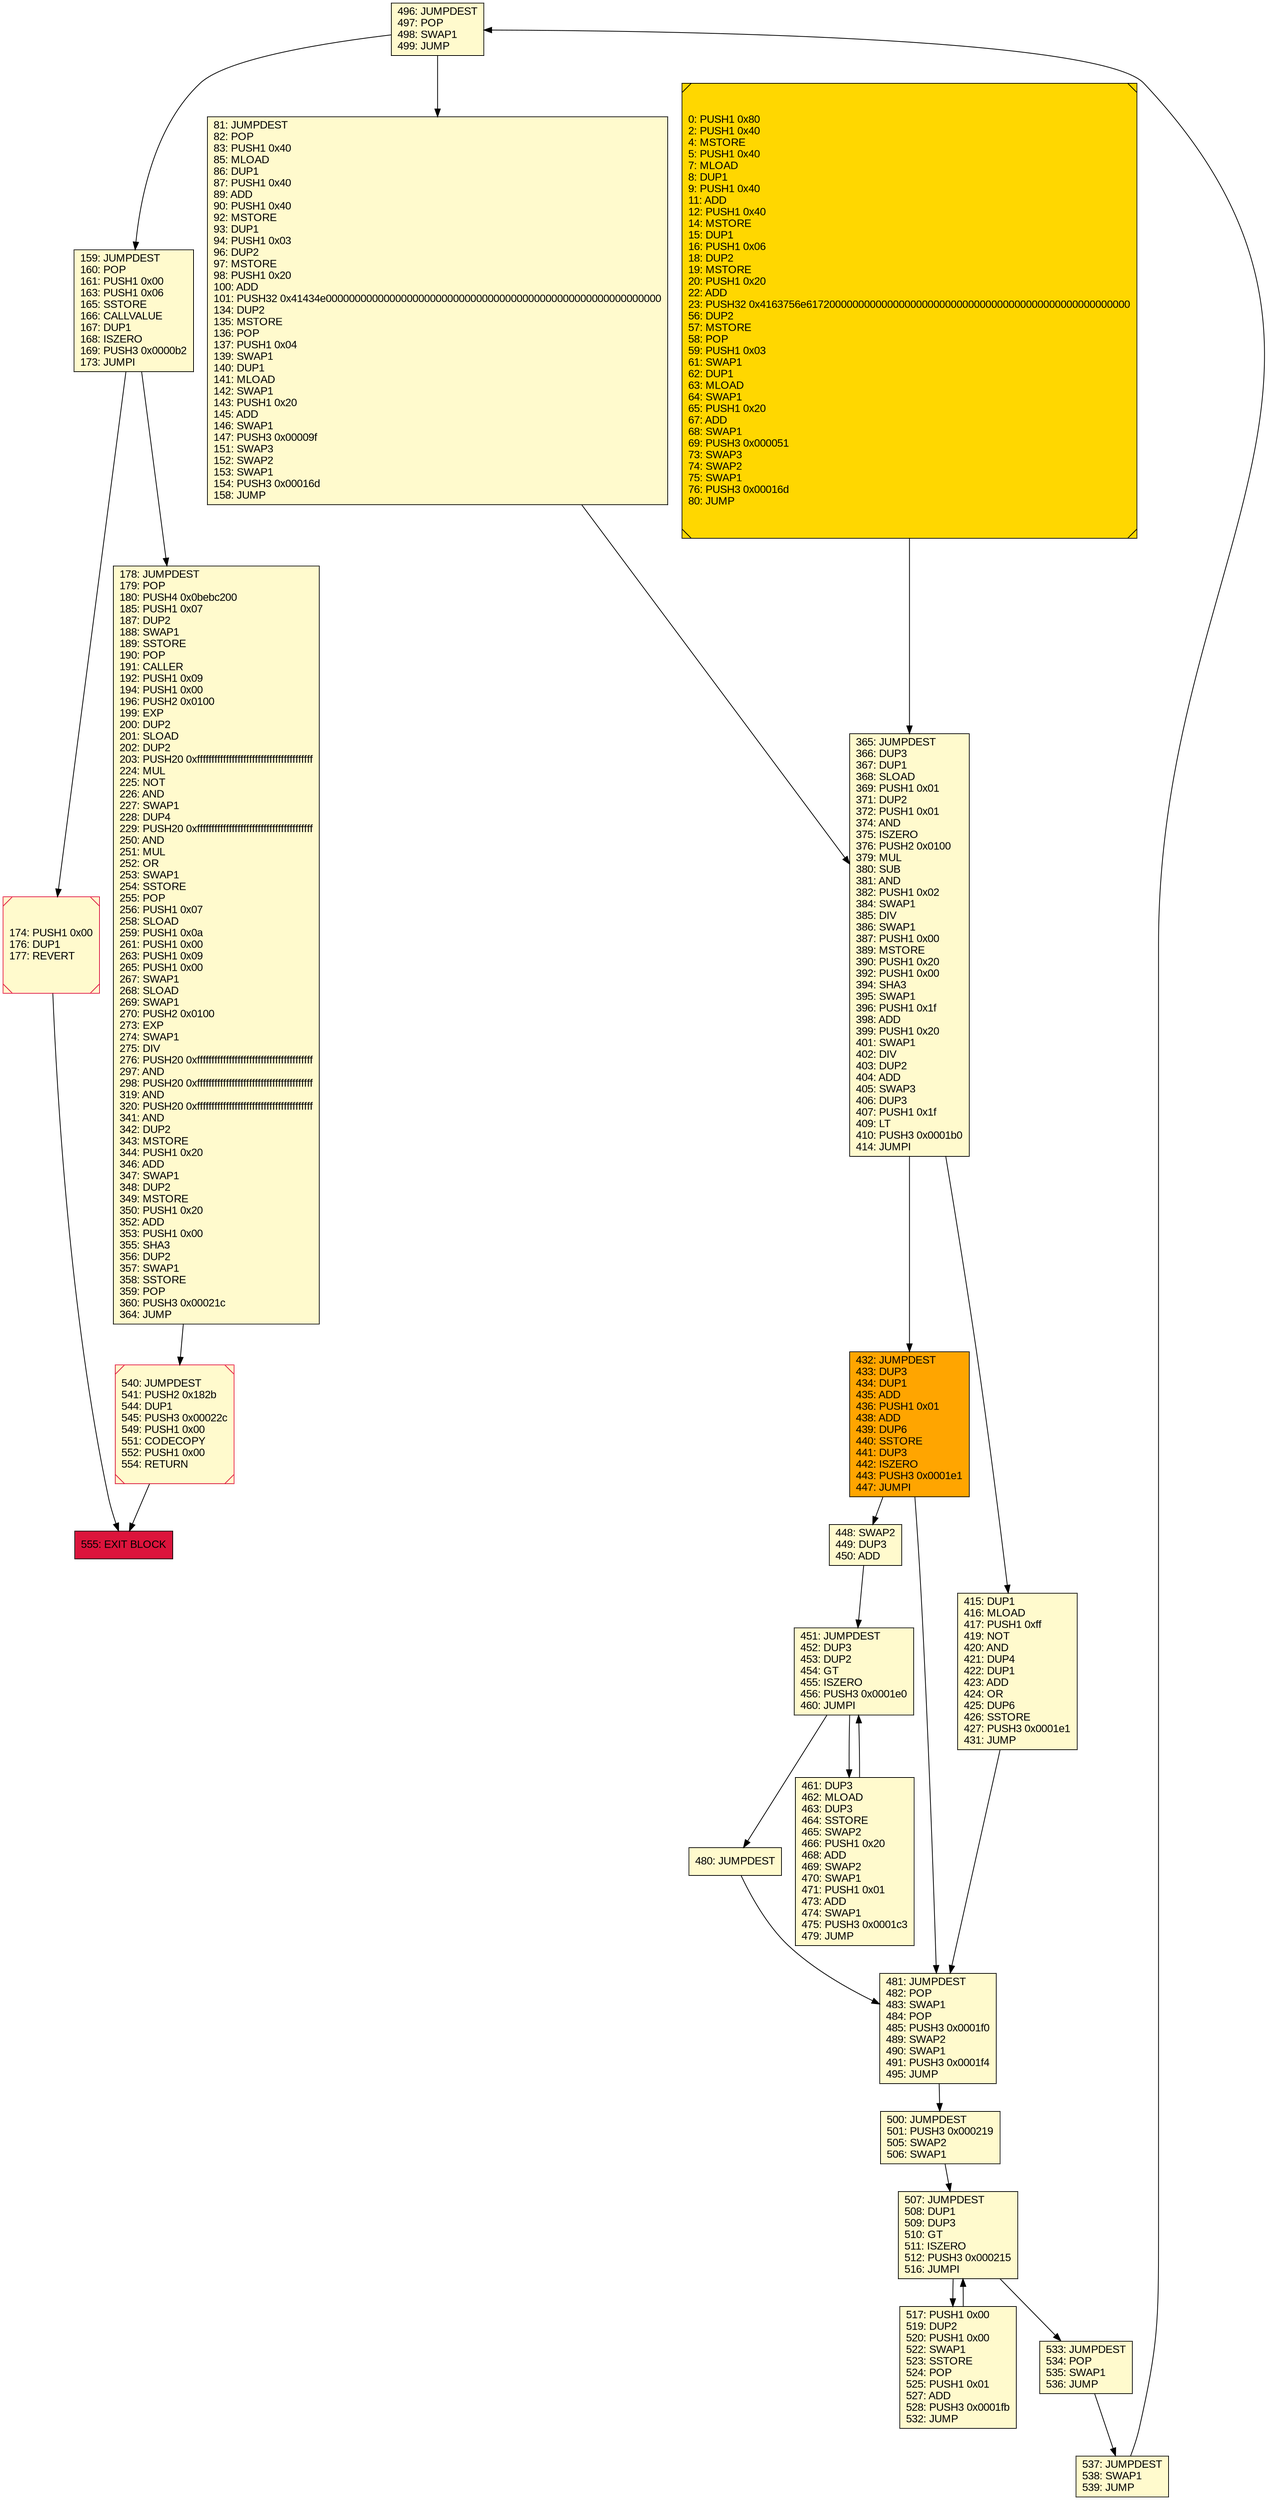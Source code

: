 digraph G {
bgcolor=transparent rankdir=UD;
node [shape=box style=filled color=black fillcolor=white fontname=arial fontcolor=black];
496 [label="496: JUMPDEST\l497: POP\l498: SWAP1\l499: JUMP\l" fillcolor=lemonchiffon ];
448 [label="448: SWAP2\l449: DUP3\l450: ADD\l" fillcolor=lemonchiffon ];
533 [label="533: JUMPDEST\l534: POP\l535: SWAP1\l536: JUMP\l" fillcolor=lemonchiffon ];
540 [label="540: JUMPDEST\l541: PUSH2 0x182b\l544: DUP1\l545: PUSH3 0x00022c\l549: PUSH1 0x00\l551: CODECOPY\l552: PUSH1 0x00\l554: RETURN\l" fillcolor=lemonchiffon shape=Msquare color=crimson ];
500 [label="500: JUMPDEST\l501: PUSH3 0x000219\l505: SWAP2\l506: SWAP1\l" fillcolor=lemonchiffon ];
555 [label="555: EXIT BLOCK\l" fillcolor=crimson ];
537 [label="537: JUMPDEST\l538: SWAP1\l539: JUMP\l" fillcolor=lemonchiffon ];
480 [label="480: JUMPDEST\l" fillcolor=lemonchiffon ];
451 [label="451: JUMPDEST\l452: DUP3\l453: DUP2\l454: GT\l455: ISZERO\l456: PUSH3 0x0001e0\l460: JUMPI\l" fillcolor=lemonchiffon ];
365 [label="365: JUMPDEST\l366: DUP3\l367: DUP1\l368: SLOAD\l369: PUSH1 0x01\l371: DUP2\l372: PUSH1 0x01\l374: AND\l375: ISZERO\l376: PUSH2 0x0100\l379: MUL\l380: SUB\l381: AND\l382: PUSH1 0x02\l384: SWAP1\l385: DIV\l386: SWAP1\l387: PUSH1 0x00\l389: MSTORE\l390: PUSH1 0x20\l392: PUSH1 0x00\l394: SHA3\l395: SWAP1\l396: PUSH1 0x1f\l398: ADD\l399: PUSH1 0x20\l401: SWAP1\l402: DIV\l403: DUP2\l404: ADD\l405: SWAP3\l406: DUP3\l407: PUSH1 0x1f\l409: LT\l410: PUSH3 0x0001b0\l414: JUMPI\l" fillcolor=lemonchiffon ];
174 [label="174: PUSH1 0x00\l176: DUP1\l177: REVERT\l" fillcolor=lemonchiffon shape=Msquare color=crimson ];
159 [label="159: JUMPDEST\l160: POP\l161: PUSH1 0x00\l163: PUSH1 0x06\l165: SSTORE\l166: CALLVALUE\l167: DUP1\l168: ISZERO\l169: PUSH3 0x0000b2\l173: JUMPI\l" fillcolor=lemonchiffon ];
81 [label="81: JUMPDEST\l82: POP\l83: PUSH1 0x40\l85: MLOAD\l86: DUP1\l87: PUSH1 0x40\l89: ADD\l90: PUSH1 0x40\l92: MSTORE\l93: DUP1\l94: PUSH1 0x03\l96: DUP2\l97: MSTORE\l98: PUSH1 0x20\l100: ADD\l101: PUSH32 0x41434e0000000000000000000000000000000000000000000000000000000000\l134: DUP2\l135: MSTORE\l136: POP\l137: PUSH1 0x04\l139: SWAP1\l140: DUP1\l141: MLOAD\l142: SWAP1\l143: PUSH1 0x20\l145: ADD\l146: SWAP1\l147: PUSH3 0x00009f\l151: SWAP3\l152: SWAP2\l153: SWAP1\l154: PUSH3 0x00016d\l158: JUMP\l" fillcolor=lemonchiffon ];
481 [label="481: JUMPDEST\l482: POP\l483: SWAP1\l484: POP\l485: PUSH3 0x0001f0\l489: SWAP2\l490: SWAP1\l491: PUSH3 0x0001f4\l495: JUMP\l" fillcolor=lemonchiffon ];
178 [label="178: JUMPDEST\l179: POP\l180: PUSH4 0x0bebc200\l185: PUSH1 0x07\l187: DUP2\l188: SWAP1\l189: SSTORE\l190: POP\l191: CALLER\l192: PUSH1 0x09\l194: PUSH1 0x00\l196: PUSH2 0x0100\l199: EXP\l200: DUP2\l201: SLOAD\l202: DUP2\l203: PUSH20 0xffffffffffffffffffffffffffffffffffffffff\l224: MUL\l225: NOT\l226: AND\l227: SWAP1\l228: DUP4\l229: PUSH20 0xffffffffffffffffffffffffffffffffffffffff\l250: AND\l251: MUL\l252: OR\l253: SWAP1\l254: SSTORE\l255: POP\l256: PUSH1 0x07\l258: SLOAD\l259: PUSH1 0x0a\l261: PUSH1 0x00\l263: PUSH1 0x09\l265: PUSH1 0x00\l267: SWAP1\l268: SLOAD\l269: SWAP1\l270: PUSH2 0x0100\l273: EXP\l274: SWAP1\l275: DIV\l276: PUSH20 0xffffffffffffffffffffffffffffffffffffffff\l297: AND\l298: PUSH20 0xffffffffffffffffffffffffffffffffffffffff\l319: AND\l320: PUSH20 0xffffffffffffffffffffffffffffffffffffffff\l341: AND\l342: DUP2\l343: MSTORE\l344: PUSH1 0x20\l346: ADD\l347: SWAP1\l348: DUP2\l349: MSTORE\l350: PUSH1 0x20\l352: ADD\l353: PUSH1 0x00\l355: SHA3\l356: DUP2\l357: SWAP1\l358: SSTORE\l359: POP\l360: PUSH3 0x00021c\l364: JUMP\l" fillcolor=lemonchiffon ];
432 [label="432: JUMPDEST\l433: DUP3\l434: DUP1\l435: ADD\l436: PUSH1 0x01\l438: ADD\l439: DUP6\l440: SSTORE\l441: DUP3\l442: ISZERO\l443: PUSH3 0x0001e1\l447: JUMPI\l" fillcolor=orange ];
517 [label="517: PUSH1 0x00\l519: DUP2\l520: PUSH1 0x00\l522: SWAP1\l523: SSTORE\l524: POP\l525: PUSH1 0x01\l527: ADD\l528: PUSH3 0x0001fb\l532: JUMP\l" fillcolor=lemonchiffon ];
461 [label="461: DUP3\l462: MLOAD\l463: DUP3\l464: SSTORE\l465: SWAP2\l466: PUSH1 0x20\l468: ADD\l469: SWAP2\l470: SWAP1\l471: PUSH1 0x01\l473: ADD\l474: SWAP1\l475: PUSH3 0x0001c3\l479: JUMP\l" fillcolor=lemonchiffon ];
415 [label="415: DUP1\l416: MLOAD\l417: PUSH1 0xff\l419: NOT\l420: AND\l421: DUP4\l422: DUP1\l423: ADD\l424: OR\l425: DUP6\l426: SSTORE\l427: PUSH3 0x0001e1\l431: JUMP\l" fillcolor=lemonchiffon ];
507 [label="507: JUMPDEST\l508: DUP1\l509: DUP3\l510: GT\l511: ISZERO\l512: PUSH3 0x000215\l516: JUMPI\l" fillcolor=lemonchiffon ];
0 [label="0: PUSH1 0x80\l2: PUSH1 0x40\l4: MSTORE\l5: PUSH1 0x40\l7: MLOAD\l8: DUP1\l9: PUSH1 0x40\l11: ADD\l12: PUSH1 0x40\l14: MSTORE\l15: DUP1\l16: PUSH1 0x06\l18: DUP2\l19: MSTORE\l20: PUSH1 0x20\l22: ADD\l23: PUSH32 0x4163756e61720000000000000000000000000000000000000000000000000000\l56: DUP2\l57: MSTORE\l58: POP\l59: PUSH1 0x03\l61: SWAP1\l62: DUP1\l63: MLOAD\l64: SWAP1\l65: PUSH1 0x20\l67: ADD\l68: SWAP1\l69: PUSH3 0x000051\l73: SWAP3\l74: SWAP2\l75: SWAP1\l76: PUSH3 0x00016d\l80: JUMP\l" fillcolor=lemonchiffon shape=Msquare fillcolor=gold ];
451 -> 480;
159 -> 178;
415 -> 481;
537 -> 496;
540 -> 555;
496 -> 81;
500 -> 507;
451 -> 461;
461 -> 451;
481 -> 500;
365 -> 432;
507 -> 533;
81 -> 365;
159 -> 174;
174 -> 555;
432 -> 481;
533 -> 537;
507 -> 517;
517 -> 507;
448 -> 451;
0 -> 365;
496 -> 159;
178 -> 540;
365 -> 415;
432 -> 448;
480 -> 481;
}